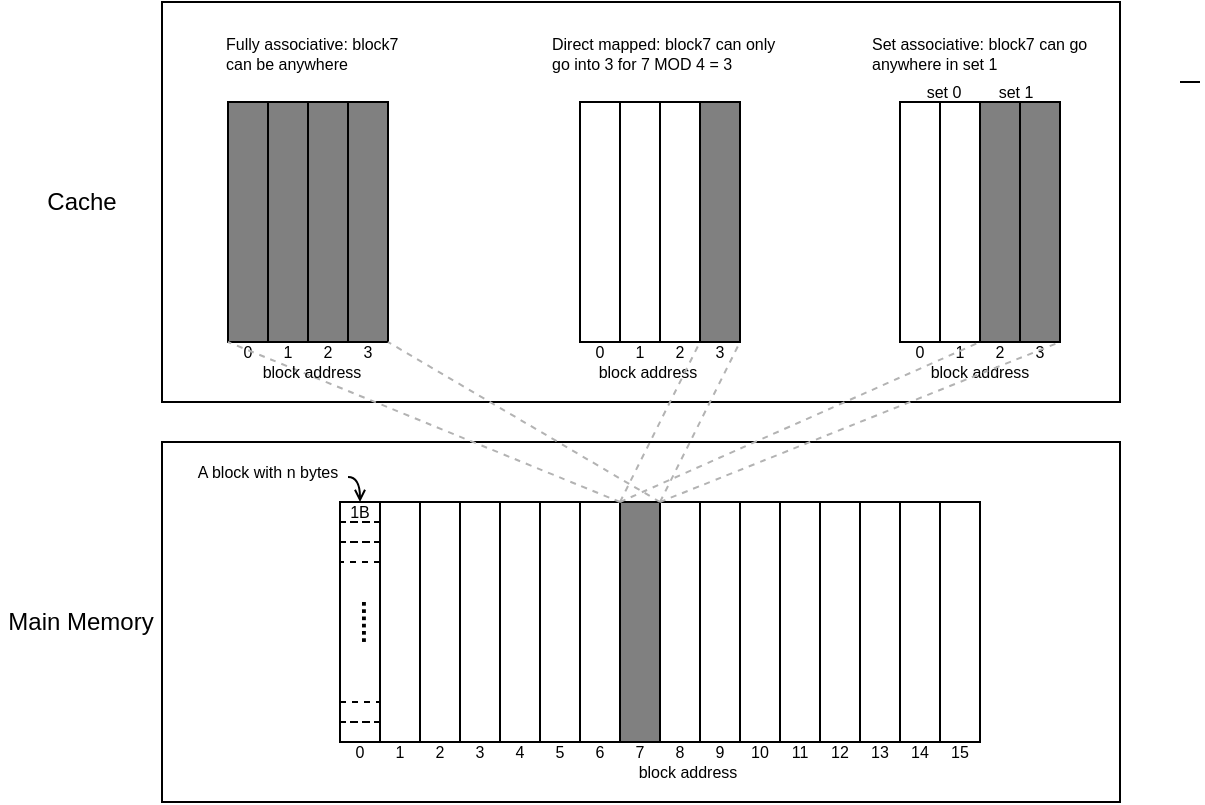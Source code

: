 <mxfile version="21.5.0" type="device">
  <diagram name="第 1 页" id="DBzmkFfMuXlmsxvlSKVV">
    <mxGraphModel dx="537" dy="406" grid="1" gridSize="10" guides="1" tooltips="1" connect="1" arrows="1" fold="1" page="1" pageScale="1" pageWidth="827" pageHeight="1169" background="#ffffff" math="0" shadow="0">
      <root>
        <mxCell id="0" />
        <mxCell id="1" parent="0" />
        <mxCell id="bVgKklfq3jFEyYs-12zX-132" value="" style="rounded=0;whiteSpace=wrap;html=1;" vertex="1" parent="1">
          <mxGeometry x="131" y="290" width="479" height="180" as="geometry" />
        </mxCell>
        <mxCell id="bVgKklfq3jFEyYs-12zX-131" value="" style="rounded=0;whiteSpace=wrap;html=1;" vertex="1" parent="1">
          <mxGeometry x="131" y="70" width="479" height="200" as="geometry" />
        </mxCell>
        <mxCell id="bVgKklfq3jFEyYs-12zX-1" value="" style="rounded=0;whiteSpace=wrap;html=1;fillColor=none;strokeColor=#000000;fillStyle=auto;strokeWidth=1;horizontal=0;verticalAlign=bottom;" vertex="1" parent="1">
          <mxGeometry x="220" y="320" width="20" height="120" as="geometry" />
        </mxCell>
        <mxCell id="bVgKklfq3jFEyYs-12zX-18" value="0" style="text;html=1;strokeColor=none;fillColor=none;align=center;verticalAlign=middle;whiteSpace=wrap;rounded=0;fontSize=8;fontColor=#000000;" vertex="1" parent="1">
          <mxGeometry x="224" y="440" width="12" height="10" as="geometry" />
        </mxCell>
        <mxCell id="bVgKklfq3jFEyYs-12zX-19" value="" style="rounded=0;whiteSpace=wrap;html=1;fillColor=none;strokeColor=#000000;fillStyle=auto;strokeWidth=1;" vertex="1" parent="1">
          <mxGeometry x="240" y="320" width="20" height="120" as="geometry" />
        </mxCell>
        <mxCell id="bVgKklfq3jFEyYs-12zX-20" value="1" style="text;html=1;strokeColor=none;fillColor=none;align=center;verticalAlign=middle;whiteSpace=wrap;rounded=0;fontSize=8;fontColor=#000000;" vertex="1" parent="1">
          <mxGeometry x="244" y="440" width="12" height="10" as="geometry" />
        </mxCell>
        <mxCell id="bVgKklfq3jFEyYs-12zX-21" value="" style="rounded=0;whiteSpace=wrap;html=1;fillColor=none;strokeColor=#000000;fillStyle=auto;strokeWidth=1;" vertex="1" parent="1">
          <mxGeometry x="260" y="320" width="20" height="120" as="geometry" />
        </mxCell>
        <mxCell id="bVgKklfq3jFEyYs-12zX-22" value="2" style="text;html=1;strokeColor=none;fillColor=none;align=center;verticalAlign=middle;whiteSpace=wrap;rounded=0;fontSize=8;fontColor=#000000;" vertex="1" parent="1">
          <mxGeometry x="264" y="440" width="12" height="10" as="geometry" />
        </mxCell>
        <mxCell id="bVgKklfq3jFEyYs-12zX-23" value="" style="rounded=0;whiteSpace=wrap;html=1;fillColor=none;strokeColor=#000000;fillStyle=auto;strokeWidth=1;" vertex="1" parent="1">
          <mxGeometry x="280" y="320" width="20" height="120" as="geometry" />
        </mxCell>
        <mxCell id="bVgKklfq3jFEyYs-12zX-24" value="3" style="text;html=1;strokeColor=none;fillColor=none;align=center;verticalAlign=middle;whiteSpace=wrap;rounded=0;fontSize=8;fontColor=#000000;" vertex="1" parent="1">
          <mxGeometry x="284" y="440" width="12" height="10" as="geometry" />
        </mxCell>
        <mxCell id="bVgKklfq3jFEyYs-12zX-25" value="" style="rounded=0;whiteSpace=wrap;html=1;fillColor=none;strokeColor=#000000;fillStyle=auto;strokeWidth=1;" vertex="1" parent="1">
          <mxGeometry x="300" y="320" width="20" height="120" as="geometry" />
        </mxCell>
        <mxCell id="bVgKklfq3jFEyYs-12zX-26" value="4" style="text;html=1;strokeColor=none;fillColor=none;align=center;verticalAlign=middle;whiteSpace=wrap;rounded=0;fontSize=8;fontColor=#000000;" vertex="1" parent="1">
          <mxGeometry x="304" y="440" width="12" height="10" as="geometry" />
        </mxCell>
        <mxCell id="bVgKklfq3jFEyYs-12zX-27" value="" style="rounded=0;whiteSpace=wrap;html=1;fillColor=none;strokeColor=#000000;fillStyle=auto;strokeWidth=1;" vertex="1" parent="1">
          <mxGeometry x="320" y="320" width="20" height="120" as="geometry" />
        </mxCell>
        <mxCell id="bVgKklfq3jFEyYs-12zX-28" value="5" style="text;html=1;strokeColor=none;fillColor=none;align=center;verticalAlign=middle;whiteSpace=wrap;rounded=0;fontSize=8;fontColor=#000000;" vertex="1" parent="1">
          <mxGeometry x="324" y="440" width="12" height="10" as="geometry" />
        </mxCell>
        <mxCell id="bVgKklfq3jFEyYs-12zX-29" value="" style="rounded=0;whiteSpace=wrap;html=1;fillColor=none;strokeColor=#000000;fillStyle=auto;strokeWidth=1;" vertex="1" parent="1">
          <mxGeometry x="340" y="320" width="20" height="120" as="geometry" />
        </mxCell>
        <mxCell id="bVgKklfq3jFEyYs-12zX-30" value="6" style="text;html=1;strokeColor=none;fillColor=none;align=center;verticalAlign=middle;whiteSpace=wrap;rounded=0;fontSize=8;fontColor=#000000;" vertex="1" parent="1">
          <mxGeometry x="344" y="440" width="12" height="10" as="geometry" />
        </mxCell>
        <mxCell id="bVgKklfq3jFEyYs-12zX-31" value="" style="rounded=0;whiteSpace=wrap;html=1;fillColor=#808080;strokeColor=#000000;fillStyle=auto;strokeWidth=1;" vertex="1" parent="1">
          <mxGeometry x="360" y="320" width="20" height="120" as="geometry" />
        </mxCell>
        <mxCell id="bVgKklfq3jFEyYs-12zX-32" value="7" style="text;html=1;strokeColor=none;fillColor=none;align=center;verticalAlign=middle;whiteSpace=wrap;rounded=0;fontSize=8;fontColor=#000000;" vertex="1" parent="1">
          <mxGeometry x="364" y="440" width="12" height="10" as="geometry" />
        </mxCell>
        <mxCell id="bVgKklfq3jFEyYs-12zX-33" value="" style="rounded=0;whiteSpace=wrap;html=1;fillColor=none;strokeColor=#000000;fillStyle=auto;strokeWidth=1;" vertex="1" parent="1">
          <mxGeometry x="380" y="320" width="20" height="120" as="geometry" />
        </mxCell>
        <mxCell id="bVgKklfq3jFEyYs-12zX-34" value="8" style="text;html=1;strokeColor=none;fillColor=none;align=center;verticalAlign=middle;whiteSpace=wrap;rounded=0;fontSize=8;fontColor=#000000;" vertex="1" parent="1">
          <mxGeometry x="384" y="440" width="12" height="10" as="geometry" />
        </mxCell>
        <mxCell id="bVgKklfq3jFEyYs-12zX-35" value="" style="rounded=0;whiteSpace=wrap;html=1;fillColor=none;strokeColor=#000000;fillStyle=auto;strokeWidth=1;" vertex="1" parent="1">
          <mxGeometry x="400" y="320" width="20" height="120" as="geometry" />
        </mxCell>
        <mxCell id="bVgKklfq3jFEyYs-12zX-36" value="9" style="text;html=1;strokeColor=none;fillColor=none;align=center;verticalAlign=middle;whiteSpace=wrap;rounded=0;fontSize=8;fontColor=#000000;" vertex="1" parent="1">
          <mxGeometry x="404" y="440" width="12" height="10" as="geometry" />
        </mxCell>
        <mxCell id="bVgKklfq3jFEyYs-12zX-37" value="" style="rounded=0;whiteSpace=wrap;html=1;fillColor=none;strokeColor=#000000;fillStyle=auto;strokeWidth=1;" vertex="1" parent="1">
          <mxGeometry x="420" y="320" width="20" height="120" as="geometry" />
        </mxCell>
        <mxCell id="bVgKklfq3jFEyYs-12zX-38" value="10" style="text;html=1;strokeColor=none;fillColor=none;align=center;verticalAlign=middle;whiteSpace=wrap;rounded=0;fontSize=8;fontColor=#000000;" vertex="1" parent="1">
          <mxGeometry x="424" y="440" width="12" height="10" as="geometry" />
        </mxCell>
        <mxCell id="bVgKklfq3jFEyYs-12zX-39" value="" style="rounded=0;whiteSpace=wrap;html=1;fillColor=none;strokeColor=#000000;fillStyle=auto;strokeWidth=1;" vertex="1" parent="1">
          <mxGeometry x="440" y="320" width="20" height="120" as="geometry" />
        </mxCell>
        <mxCell id="bVgKklfq3jFEyYs-12zX-40" value="11" style="text;html=1;strokeColor=none;fillColor=none;align=center;verticalAlign=middle;whiteSpace=wrap;rounded=0;fontSize=8;fontColor=#000000;" vertex="1" parent="1">
          <mxGeometry x="444" y="440" width="12" height="10" as="geometry" />
        </mxCell>
        <mxCell id="bVgKklfq3jFEyYs-12zX-41" value="" style="rounded=0;whiteSpace=wrap;html=1;fillColor=none;strokeColor=#000000;fillStyle=auto;strokeWidth=1;" vertex="1" parent="1">
          <mxGeometry x="460" y="320" width="20" height="120" as="geometry" />
        </mxCell>
        <mxCell id="bVgKklfq3jFEyYs-12zX-42" value="12" style="text;html=1;strokeColor=none;fillColor=none;align=center;verticalAlign=middle;whiteSpace=wrap;rounded=0;fontSize=8;fontColor=#000000;" vertex="1" parent="1">
          <mxGeometry x="464" y="440" width="12" height="10" as="geometry" />
        </mxCell>
        <mxCell id="bVgKklfq3jFEyYs-12zX-43" value="" style="rounded=0;whiteSpace=wrap;html=1;fillColor=none;strokeColor=#000000;fillStyle=auto;strokeWidth=1;" vertex="1" parent="1">
          <mxGeometry x="480" y="320" width="20" height="120" as="geometry" />
        </mxCell>
        <mxCell id="bVgKklfq3jFEyYs-12zX-44" value="13" style="text;html=1;strokeColor=none;fillColor=none;align=center;verticalAlign=middle;whiteSpace=wrap;rounded=0;fontSize=8;fontColor=#000000;" vertex="1" parent="1">
          <mxGeometry x="484" y="440" width="12" height="10" as="geometry" />
        </mxCell>
        <mxCell id="bVgKklfq3jFEyYs-12zX-45" value="" style="rounded=0;whiteSpace=wrap;html=1;fillColor=none;strokeColor=#000000;fillStyle=auto;strokeWidth=1;" vertex="1" parent="1">
          <mxGeometry x="500" y="320" width="20" height="120" as="geometry" />
        </mxCell>
        <mxCell id="bVgKklfq3jFEyYs-12zX-46" value="14" style="text;html=1;strokeColor=none;fillColor=none;align=center;verticalAlign=middle;whiteSpace=wrap;rounded=0;fontSize=8;fontColor=#000000;" vertex="1" parent="1">
          <mxGeometry x="504" y="440" width="12" height="10" as="geometry" />
        </mxCell>
        <mxCell id="bVgKklfq3jFEyYs-12zX-47" value="" style="rounded=0;whiteSpace=wrap;html=1;fillColor=none;strokeColor=#000000;fillStyle=auto;strokeWidth=1;" vertex="1" parent="1">
          <mxGeometry x="520" y="320" width="20" height="120" as="geometry" />
        </mxCell>
        <mxCell id="bVgKklfq3jFEyYs-12zX-48" value="15" style="text;html=1;strokeColor=none;fillColor=none;align=center;verticalAlign=middle;whiteSpace=wrap;rounded=0;fontSize=8;fontColor=#000000;" vertex="1" parent="1">
          <mxGeometry x="524" y="440" width="12" height="10" as="geometry" />
        </mxCell>
        <mxCell id="bVgKklfq3jFEyYs-12zX-50" value="" style="rounded=0;whiteSpace=wrap;html=1;fillColor=none;strokeColor=#000000;fillStyle=auto;strokeWidth=1;dashed=1;" vertex="1" parent="1">
          <mxGeometry x="220" y="320" width="20" height="10" as="geometry" />
        </mxCell>
        <mxCell id="bVgKklfq3jFEyYs-12zX-51" value="" style="rounded=0;whiteSpace=wrap;html=1;fillColor=none;strokeColor=#000000;fillStyle=auto;strokeWidth=1;dashed=1;" vertex="1" parent="1">
          <mxGeometry x="220" y="330" width="20" height="10" as="geometry" />
        </mxCell>
        <mxCell id="bVgKklfq3jFEyYs-12zX-52" value="" style="rounded=0;whiteSpace=wrap;html=1;fillColor=none;strokeColor=#000000;fillStyle=auto;strokeWidth=1;dashed=1;" vertex="1" parent="1">
          <mxGeometry x="220" y="340" width="20" height="10" as="geometry" />
        </mxCell>
        <mxCell id="bVgKklfq3jFEyYs-12zX-53" value="" style="rounded=0;whiteSpace=wrap;html=1;fillColor=none;strokeColor=#000000;fillStyle=auto;strokeWidth=1;dashed=1;" vertex="1" parent="1">
          <mxGeometry x="220" y="430" width="20" height="10" as="geometry" />
        </mxCell>
        <mxCell id="bVgKklfq3jFEyYs-12zX-54" value="" style="rounded=0;whiteSpace=wrap;html=1;fillColor=none;strokeColor=#000000;fillStyle=auto;strokeWidth=1;dashed=1;" vertex="1" parent="1">
          <mxGeometry x="220" y="420" width="20" height="10" as="geometry" />
        </mxCell>
        <mxCell id="bVgKklfq3jFEyYs-12zX-55" value="1B" style="text;html=1;strokeColor=none;fillColor=none;align=center;verticalAlign=middle;whiteSpace=wrap;rounded=0;fontSize=8;" vertex="1" parent="1">
          <mxGeometry x="225" y="320" width="10" height="10" as="geometry" />
        </mxCell>
        <mxCell id="bVgKklfq3jFEyYs-12zX-82" value="" style="rounded=0;whiteSpace=wrap;html=1;fillColor=#808080;strokeColor=#000000;fillStyle=auto;strokeWidth=1;" vertex="1" parent="1">
          <mxGeometry x="164" y="120" width="20" height="120" as="geometry" />
        </mxCell>
        <mxCell id="bVgKklfq3jFEyYs-12zX-83" value="0" style="text;html=1;strokeColor=none;fillColor=none;align=center;verticalAlign=middle;whiteSpace=wrap;rounded=0;fontSize=8;fontColor=#000000;" vertex="1" parent="1">
          <mxGeometry x="168" y="240" width="12" height="10" as="geometry" />
        </mxCell>
        <mxCell id="bVgKklfq3jFEyYs-12zX-84" value="" style="rounded=0;whiteSpace=wrap;html=1;fillColor=#808080;strokeColor=#000000;fillStyle=auto;strokeWidth=1;" vertex="1" parent="1">
          <mxGeometry x="184" y="120" width="20" height="120" as="geometry" />
        </mxCell>
        <mxCell id="bVgKklfq3jFEyYs-12zX-85" value="1" style="text;html=1;strokeColor=none;fillColor=none;align=center;verticalAlign=middle;whiteSpace=wrap;rounded=0;fontSize=8;fontColor=#000000;" vertex="1" parent="1">
          <mxGeometry x="188" y="240" width="12" height="10" as="geometry" />
        </mxCell>
        <mxCell id="bVgKklfq3jFEyYs-12zX-86" value="" style="rounded=0;whiteSpace=wrap;html=1;fillColor=#808080;strokeColor=#000000;fillStyle=auto;strokeWidth=1;" vertex="1" parent="1">
          <mxGeometry x="204" y="120" width="20" height="120" as="geometry" />
        </mxCell>
        <mxCell id="bVgKklfq3jFEyYs-12zX-87" value="2" style="text;html=1;strokeColor=none;fillColor=none;align=center;verticalAlign=middle;whiteSpace=wrap;rounded=0;fontSize=8;fontColor=#000000;" vertex="1" parent="1">
          <mxGeometry x="208" y="240" width="12" height="10" as="geometry" />
        </mxCell>
        <mxCell id="bVgKklfq3jFEyYs-12zX-88" value="" style="rounded=0;whiteSpace=wrap;html=1;fillColor=#808080;strokeColor=#000000;fillStyle=auto;strokeWidth=1;" vertex="1" parent="1">
          <mxGeometry x="224" y="120" width="20" height="120" as="geometry" />
        </mxCell>
        <mxCell id="bVgKklfq3jFEyYs-12zX-89" value="3" style="text;html=1;strokeColor=none;fillColor=none;align=center;verticalAlign=middle;whiteSpace=wrap;rounded=0;fontSize=8;fontColor=#000000;" vertex="1" parent="1">
          <mxGeometry x="228" y="240" width="12" height="10" as="geometry" />
        </mxCell>
        <mxCell id="bVgKklfq3jFEyYs-12zX-96" value="" style="rounded=0;whiteSpace=wrap;html=1;fillColor=none;strokeColor=#000000;fillStyle=auto;strokeWidth=1;" vertex="1" parent="1">
          <mxGeometry x="340" y="120" width="20" height="120" as="geometry" />
        </mxCell>
        <mxCell id="bVgKklfq3jFEyYs-12zX-97" value="0" style="text;html=1;strokeColor=none;fillColor=none;align=center;verticalAlign=middle;whiteSpace=wrap;rounded=0;fontSize=8;fontColor=#000000;" vertex="1" parent="1">
          <mxGeometry x="344" y="240" width="12" height="10" as="geometry" />
        </mxCell>
        <mxCell id="bVgKklfq3jFEyYs-12zX-98" value="" style="rounded=0;whiteSpace=wrap;html=1;fillColor=none;strokeColor=#000000;fillStyle=auto;strokeWidth=1;" vertex="1" parent="1">
          <mxGeometry x="360" y="120" width="20" height="120" as="geometry" />
        </mxCell>
        <mxCell id="bVgKklfq3jFEyYs-12zX-99" value="1" style="text;html=1;strokeColor=none;fillColor=none;align=center;verticalAlign=middle;whiteSpace=wrap;rounded=0;fontSize=8;fontColor=#000000;" vertex="1" parent="1">
          <mxGeometry x="364" y="240" width="12" height="10" as="geometry" />
        </mxCell>
        <mxCell id="bVgKklfq3jFEyYs-12zX-100" value="" style="rounded=0;whiteSpace=wrap;html=1;fillColor=none;strokeColor=#000000;fillStyle=auto;strokeWidth=1;" vertex="1" parent="1">
          <mxGeometry x="380" y="120" width="20" height="120" as="geometry" />
        </mxCell>
        <mxCell id="bVgKklfq3jFEyYs-12zX-101" value="2" style="text;html=1;strokeColor=none;fillColor=none;align=center;verticalAlign=middle;whiteSpace=wrap;rounded=0;fontSize=8;fontColor=#000000;" vertex="1" parent="1">
          <mxGeometry x="384" y="240" width="12" height="10" as="geometry" />
        </mxCell>
        <mxCell id="bVgKklfq3jFEyYs-12zX-102" value="" style="rounded=0;whiteSpace=wrap;html=1;fillColor=#808080;strokeColor=#000000;fillStyle=auto;strokeWidth=1;" vertex="1" parent="1">
          <mxGeometry x="400" y="120" width="20" height="120" as="geometry" />
        </mxCell>
        <mxCell id="bVgKklfq3jFEyYs-12zX-103" value="3" style="text;html=1;strokeColor=none;fillColor=none;align=center;verticalAlign=middle;whiteSpace=wrap;rounded=0;fontSize=8;fontColor=#000000;" vertex="1" parent="1">
          <mxGeometry x="404" y="240" width="12" height="10" as="geometry" />
        </mxCell>
        <mxCell id="bVgKklfq3jFEyYs-12zX-104" value="" style="rounded=0;whiteSpace=wrap;html=1;fillColor=none;strokeColor=#000000;fillStyle=auto;strokeWidth=1;" vertex="1" parent="1">
          <mxGeometry x="500" y="120" width="20" height="120" as="geometry" />
        </mxCell>
        <mxCell id="bVgKklfq3jFEyYs-12zX-105" value="0" style="text;html=1;strokeColor=none;fillColor=none;align=center;verticalAlign=middle;whiteSpace=wrap;rounded=0;fontSize=8;fontColor=#000000;" vertex="1" parent="1">
          <mxGeometry x="504" y="240" width="12" height="10" as="geometry" />
        </mxCell>
        <mxCell id="bVgKklfq3jFEyYs-12zX-106" value="" style="rounded=0;whiteSpace=wrap;html=1;fillColor=none;strokeColor=#000000;fillStyle=auto;strokeWidth=1;" vertex="1" parent="1">
          <mxGeometry x="520" y="120" width="20" height="120" as="geometry" />
        </mxCell>
        <mxCell id="bVgKklfq3jFEyYs-12zX-107" value="1" style="text;html=1;strokeColor=none;fillColor=none;align=center;verticalAlign=middle;whiteSpace=wrap;rounded=0;fontSize=8;fontColor=#000000;" vertex="1" parent="1">
          <mxGeometry x="524" y="240" width="12" height="10" as="geometry" />
        </mxCell>
        <mxCell id="bVgKklfq3jFEyYs-12zX-108" value="" style="rounded=0;whiteSpace=wrap;html=1;fillColor=#808080;strokeColor=#000000;fillStyle=auto;strokeWidth=1;" vertex="1" parent="1">
          <mxGeometry x="540" y="120" width="20" height="120" as="geometry" />
        </mxCell>
        <mxCell id="bVgKklfq3jFEyYs-12zX-109" value="2" style="text;html=1;strokeColor=none;fillColor=none;align=center;verticalAlign=middle;whiteSpace=wrap;rounded=0;fontSize=8;fontColor=#000000;" vertex="1" parent="1">
          <mxGeometry x="544" y="240" width="12" height="10" as="geometry" />
        </mxCell>
        <mxCell id="bVgKklfq3jFEyYs-12zX-110" value="" style="rounded=0;whiteSpace=wrap;html=1;fillColor=#808080;strokeColor=#000000;fillStyle=auto;strokeWidth=1;" vertex="1" parent="1">
          <mxGeometry x="560" y="120" width="20" height="120" as="geometry" />
        </mxCell>
        <mxCell id="bVgKklfq3jFEyYs-12zX-111" value="3" style="text;html=1;strokeColor=none;fillColor=none;align=center;verticalAlign=middle;whiteSpace=wrap;rounded=0;fontSize=8;fontColor=#000000;" vertex="1" parent="1">
          <mxGeometry x="564" y="240" width="12" height="10" as="geometry" />
        </mxCell>
        <mxCell id="bVgKklfq3jFEyYs-12zX-114" value="......" style="text;html=1;strokeColor=none;fillColor=none;align=center;verticalAlign=middle;whiteSpace=wrap;rounded=0;fontSize=13;rotation=90;fontStyle=1" vertex="1" parent="1">
          <mxGeometry x="216" y="375" width="40" height="10" as="geometry" />
        </mxCell>
        <mxCell id="bVgKklfq3jFEyYs-12zX-116" value="block address" style="text;html=1;strokeColor=none;fillColor=none;align=center;verticalAlign=middle;whiteSpace=wrap;rounded=0;fontSize=8;" vertex="1" parent="1">
          <mxGeometry x="364" y="450" width="60" height="10" as="geometry" />
        </mxCell>
        <mxCell id="bVgKklfq3jFEyYs-12zX-119" value="block address" style="text;html=1;strokeColor=none;fillColor=none;align=center;verticalAlign=middle;whiteSpace=wrap;rounded=0;fontSize=8;" vertex="1" parent="1">
          <mxGeometry x="344" y="250" width="60" height="10" as="geometry" />
        </mxCell>
        <mxCell id="bVgKklfq3jFEyYs-12zX-120" value="block address" style="text;html=1;strokeColor=none;fillColor=none;align=center;verticalAlign=middle;whiteSpace=wrap;rounded=0;fontSize=8;" vertex="1" parent="1">
          <mxGeometry x="510" y="250" width="60" height="10" as="geometry" />
        </mxCell>
        <mxCell id="bVgKklfq3jFEyYs-12zX-122" value="" style="endArrow=none;html=1;fontSize=12;startSize=8;endSize=8;curved=1;entryX=0;entryY=1;entryDx=0;entryDy=0;exitX=0;exitY=0;exitDx=0;exitDy=0;dashed=1;strokeColor=#B3B3B3;" edge="1" parent="1" source="bVgKklfq3jFEyYs-12zX-31" target="bVgKklfq3jFEyYs-12zX-82">
          <mxGeometry width="50" height="50" relative="1" as="geometry">
            <mxPoint x="360" y="330" as="sourcePoint" />
            <mxPoint x="410" y="280" as="targetPoint" />
          </mxGeometry>
        </mxCell>
        <mxCell id="bVgKklfq3jFEyYs-12zX-123" value="" style="endArrow=none;html=1;fontSize=12;startSize=8;endSize=8;curved=1;entryX=0;entryY=1;entryDx=0;entryDy=0;exitX=0;exitY=0;exitDx=0;exitDy=0;dashed=1;strokeColor=#B3B3B3;" edge="1" parent="1" source="bVgKklfq3jFEyYs-12zX-33">
          <mxGeometry width="50" height="50" relative="1" as="geometry">
            <mxPoint x="440" y="300" as="sourcePoint" />
            <mxPoint x="244" y="240" as="targetPoint" />
          </mxGeometry>
        </mxCell>
        <mxCell id="bVgKklfq3jFEyYs-12zX-117" value="block address" style="text;html=1;strokeColor=none;fillColor=none;align=center;verticalAlign=middle;whiteSpace=wrap;rounded=0;fontSize=8;" vertex="1" parent="1">
          <mxGeometry x="176" y="250" width="60" height="10" as="geometry" />
        </mxCell>
        <mxCell id="bVgKklfq3jFEyYs-12zX-124" value="" style="endArrow=none;html=1;fontSize=12;startSize=8;endSize=8;curved=1;entryX=1;entryY=1;entryDx=0;entryDy=0;exitX=0;exitY=0;exitDx=0;exitDy=0;dashed=1;strokeColor=#B3B3B3;" edge="1" parent="1" source="bVgKklfq3jFEyYs-12zX-33" target="bVgKklfq3jFEyYs-12zX-102">
          <mxGeometry width="50" height="50" relative="1" as="geometry">
            <mxPoint x="390" y="310" as="sourcePoint" />
            <mxPoint x="254" y="250" as="targetPoint" />
          </mxGeometry>
        </mxCell>
        <mxCell id="bVgKklfq3jFEyYs-12zX-125" value="" style="endArrow=none;html=1;fontSize=12;startSize=8;endSize=8;curved=1;entryX=0;entryY=1;entryDx=0;entryDy=0;exitX=0;exitY=0;exitDx=0;exitDy=0;dashed=1;strokeColor=#B3B3B3;" edge="1" parent="1" source="bVgKklfq3jFEyYs-12zX-31" target="bVgKklfq3jFEyYs-12zX-102">
          <mxGeometry width="50" height="50" relative="1" as="geometry">
            <mxPoint x="390" y="310" as="sourcePoint" />
            <mxPoint x="430" y="250" as="targetPoint" />
          </mxGeometry>
        </mxCell>
        <mxCell id="bVgKklfq3jFEyYs-12zX-126" value="" style="endArrow=none;html=1;fontSize=12;startSize=8;endSize=8;curved=1;entryX=1;entryY=1;entryDx=0;entryDy=0;exitX=0;exitY=0;exitDx=0;exitDy=0;dashed=1;strokeColor=#B3B3B3;" edge="1" parent="1" source="bVgKklfq3jFEyYs-12zX-33" target="bVgKklfq3jFEyYs-12zX-110">
          <mxGeometry width="50" height="50" relative="1" as="geometry">
            <mxPoint x="390" y="310" as="sourcePoint" />
            <mxPoint x="430" y="250" as="targetPoint" />
          </mxGeometry>
        </mxCell>
        <mxCell id="bVgKklfq3jFEyYs-12zX-127" value="" style="endArrow=none;html=1;fontSize=12;startSize=8;endSize=8;curved=1;entryX=0;entryY=1;entryDx=0;entryDy=0;exitX=0;exitY=0;exitDx=0;exitDy=0;dashed=1;strokeColor=#B3B3B3;" edge="1" parent="1" source="bVgKklfq3jFEyYs-12zX-31" target="bVgKklfq3jFEyYs-12zX-108">
          <mxGeometry width="50" height="50" relative="1" as="geometry">
            <mxPoint x="390" y="310" as="sourcePoint" />
            <mxPoint x="590" y="250" as="targetPoint" />
          </mxGeometry>
        </mxCell>
        <mxCell id="bVgKklfq3jFEyYs-12zX-128" value="A block with n bytes" style="text;html=1;strokeColor=none;fillColor=none;align=center;verticalAlign=middle;whiteSpace=wrap;rounded=0;fontSize=8;rotation=0;" vertex="1" parent="1">
          <mxGeometry x="144" y="300" width="80" height="10" as="geometry" />
        </mxCell>
        <mxCell id="bVgKklfq3jFEyYs-12zX-129" value="" style="endArrow=open;html=1;rounded=0;entryX=0.5;entryY=0;entryDx=0;entryDy=0;exitX=1;exitY=0.75;exitDx=0;exitDy=0;edgeStyle=orthogonalEdgeStyle;curved=1;endFill=0;endSize=4;" edge="1" parent="1" source="bVgKklfq3jFEyYs-12zX-128" target="bVgKklfq3jFEyYs-12zX-55">
          <mxGeometry width="50" height="50" relative="1" as="geometry">
            <mxPoint x="280" y="360" as="sourcePoint" />
            <mxPoint x="330" y="310" as="targetPoint" />
          </mxGeometry>
        </mxCell>
        <mxCell id="bVgKklfq3jFEyYs-12zX-130" value="Fully associative: block7 can be anywhere" style="text;whiteSpace=wrap;fontSize=8;" vertex="1" parent="1">
          <mxGeometry x="161" y="80" width="90" height="30" as="geometry" />
        </mxCell>
        <mxCell id="bVgKklfq3jFEyYs-12zX-134" value="Cache" style="text;html=1;strokeColor=none;fillColor=none;align=center;verticalAlign=middle;whiteSpace=wrap;rounded=0;" vertex="1" parent="1">
          <mxGeometry x="60.5" y="155" width="60" height="30" as="geometry" />
        </mxCell>
        <mxCell id="bVgKklfq3jFEyYs-12zX-135" value="Main Memory" style="text;html=1;strokeColor=none;fillColor=none;align=center;verticalAlign=middle;whiteSpace=wrap;rounded=0;" vertex="1" parent="1">
          <mxGeometry x="50" y="365" width="81" height="30" as="geometry" />
        </mxCell>
        <mxCell id="bVgKklfq3jFEyYs-12zX-136" value="Direct mapped: block7 can only go into 3 for 7 MOD 4 = 3" style="text;whiteSpace=wrap;fontSize=8;" vertex="1" parent="1">
          <mxGeometry x="324" y="80" width="120" height="30" as="geometry" />
        </mxCell>
        <mxCell id="bVgKklfq3jFEyYs-12zX-137" value="Set associative: block7 can go anywhere in set 1" style="text;whiteSpace=wrap;fontSize=8;" vertex="1" parent="1">
          <mxGeometry x="484" y="80" width="120" height="30" as="geometry" />
        </mxCell>
        <mxCell id="bVgKklfq3jFEyYs-12zX-142" value="set 0" style="text;html=1;strokeColor=none;fillColor=none;align=center;verticalAlign=middle;whiteSpace=wrap;rounded=0;fontSize=8;" vertex="1" parent="1">
          <mxGeometry x="510" y="110" width="24" height="10" as="geometry" />
        </mxCell>
        <mxCell id="bVgKklfq3jFEyYs-12zX-143" value="set 1" style="text;html=1;strokeColor=none;fillColor=none;align=center;verticalAlign=middle;whiteSpace=wrap;rounded=0;fontSize=8;" vertex="1" parent="1">
          <mxGeometry x="546" y="110" width="24" height="10" as="geometry" />
        </mxCell>
        <mxCell id="bVgKklfq3jFEyYs-12zX-144" value="" style="endArrow=none;html=1;rounded=0;" edge="1" parent="1">
          <mxGeometry width="50" height="50" relative="1" as="geometry">
            <mxPoint x="650" y="110" as="sourcePoint" />
            <mxPoint x="640" y="110" as="targetPoint" />
          </mxGeometry>
        </mxCell>
      </root>
    </mxGraphModel>
  </diagram>
</mxfile>
